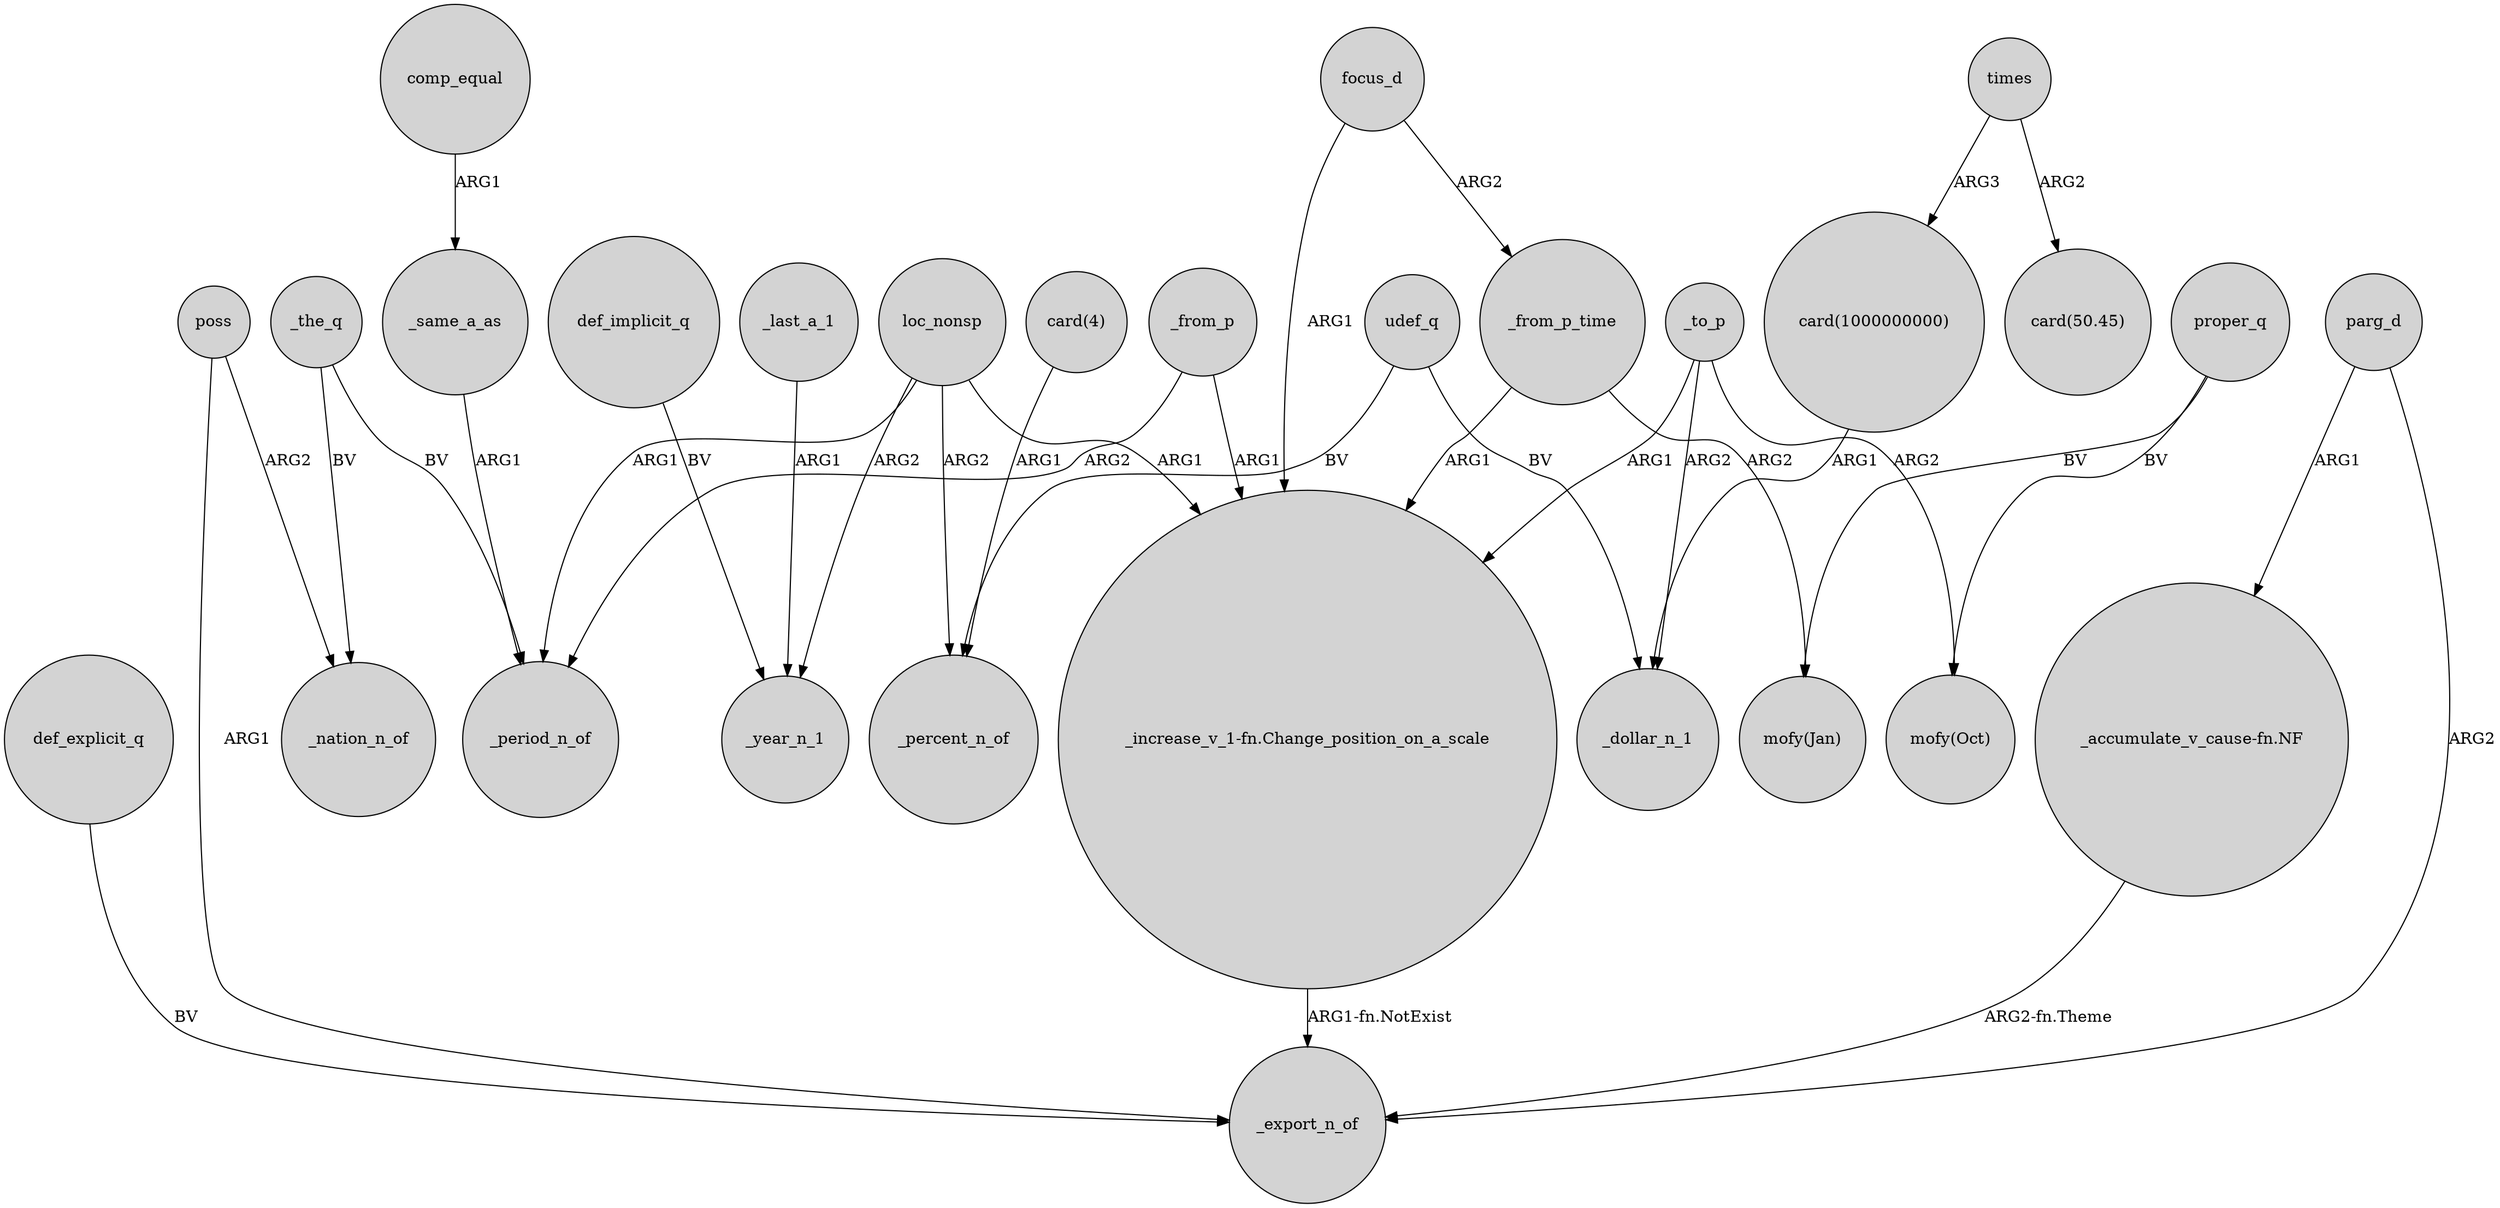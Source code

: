 digraph {
	node [shape=circle style=filled]
	"_increase_v_1-fn.Change_position_on_a_scale" -> _export_n_of [label="ARG1-fn.NotExist"]
	_same_a_as -> _period_n_of [label=ARG1]
	_to_p -> _dollar_n_1 [label=ARG2]
	def_implicit_q -> _year_n_1 [label=BV]
	def_explicit_q -> _export_n_of [label=BV]
	poss -> _export_n_of [label=ARG1]
	_from_p -> _period_n_of [label=ARG2]
	proper_q -> "mofy(Oct)" [label=BV]
	_from_p_time -> "mofy(Jan)" [label=ARG2]
	times -> "card(50.45)" [label=ARG2]
	parg_d -> "_accumulate_v_cause-fn.NF" [label=ARG1]
	"_accumulate_v_cause-fn.NF" -> _export_n_of [label="ARG2-fn.Theme"]
	proper_q -> "mofy(Jan)" [label=BV]
	loc_nonsp -> _period_n_of [label=ARG1]
	loc_nonsp -> "_increase_v_1-fn.Change_position_on_a_scale" [label=ARG1]
	times -> "card(1000000000)" [label=ARG3]
	_from_p_time -> "_increase_v_1-fn.Change_position_on_a_scale" [label=ARG1]
	_to_p -> "_increase_v_1-fn.Change_position_on_a_scale" [label=ARG1]
	_the_q -> _period_n_of [label=BV]
	parg_d -> _export_n_of [label=ARG2]
	comp_equal -> _same_a_as [label=ARG1]
	_the_q -> _nation_n_of [label=BV]
	loc_nonsp -> _percent_n_of [label=ARG2]
	"card(4)" -> _percent_n_of [label=ARG1]
	focus_d -> _from_p_time [label=ARG2]
	_to_p -> "mofy(Oct)" [label=ARG2]
	loc_nonsp -> _year_n_1 [label=ARG2]
	_from_p -> "_increase_v_1-fn.Change_position_on_a_scale" [label=ARG1]
	_last_a_1 -> _year_n_1 [label=ARG1]
	poss -> _nation_n_of [label=ARG2]
	focus_d -> "_increase_v_1-fn.Change_position_on_a_scale" [label=ARG1]
	udef_q -> _percent_n_of [label=BV]
	"card(1000000000)" -> _dollar_n_1 [label=ARG1]
	udef_q -> _dollar_n_1 [label=BV]
}
